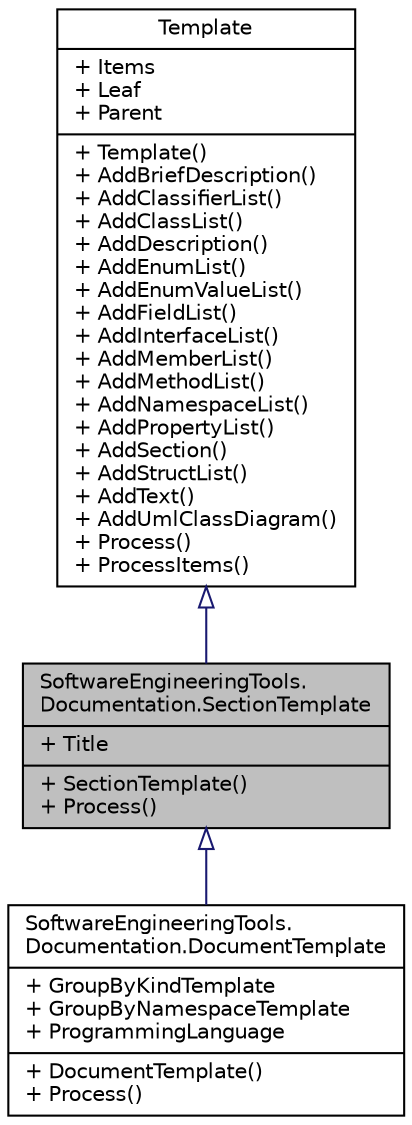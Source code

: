 digraph "SoftwareEngineeringTools.Documentation.SectionTemplate"
{
  edge [fontname="Helvetica",fontsize="10",labelfontname="Helvetica",labelfontsize="10"];
  node [fontname="Helvetica",fontsize="10",shape=record];
  Node1 [label="{SoftwareEngineeringTools.\lDocumentation.SectionTemplate\n|+ Title\l|+ SectionTemplate()\l+ Process()\l}",height=0.2,width=0.4,color="black", fillcolor="grey75", style="filled" fontcolor="black"];
  Node2 -> Node1 [dir="back",color="midnightblue",fontsize="10",style="solid",arrowtail="onormal",fontname="Helvetica"];
  Node2 [label="{Template\n|+ Items\l+ Leaf\l+ Parent\l|+ Template()\l+ AddBriefDescription()\l+ AddClassifierList()\l+ AddClassList()\l+ AddDescription()\l+ AddEnumList()\l+ AddEnumValueList()\l+ AddFieldList()\l+ AddInterfaceList()\l+ AddMemberList()\l+ AddMethodList()\l+ AddNamespaceList()\l+ AddPropertyList()\l+ AddSection()\l+ AddStructList()\l+ AddText()\l+ AddUmlClassDiagram()\l+ Process()\l+ ProcessItems()\l}",height=0.2,width=0.4,color="black", fillcolor="white", style="filled",URL="$class_software_engineering_tools_1_1_documentation_1_1_template.html"];
  Node1 -> Node3 [dir="back",color="midnightblue",fontsize="10",style="solid",arrowtail="onormal",fontname="Helvetica"];
  Node3 [label="{SoftwareEngineeringTools.\lDocumentation.DocumentTemplate\n|+ GroupByKindTemplate\l+ GroupByNamespaceTemplate\l+ ProgrammingLanguage\l|+ DocumentTemplate()\l+ Process()\l}",height=0.2,width=0.4,color="black", fillcolor="white", style="filled",URL="$class_software_engineering_tools_1_1_documentation_1_1_document_template.html"];
}
